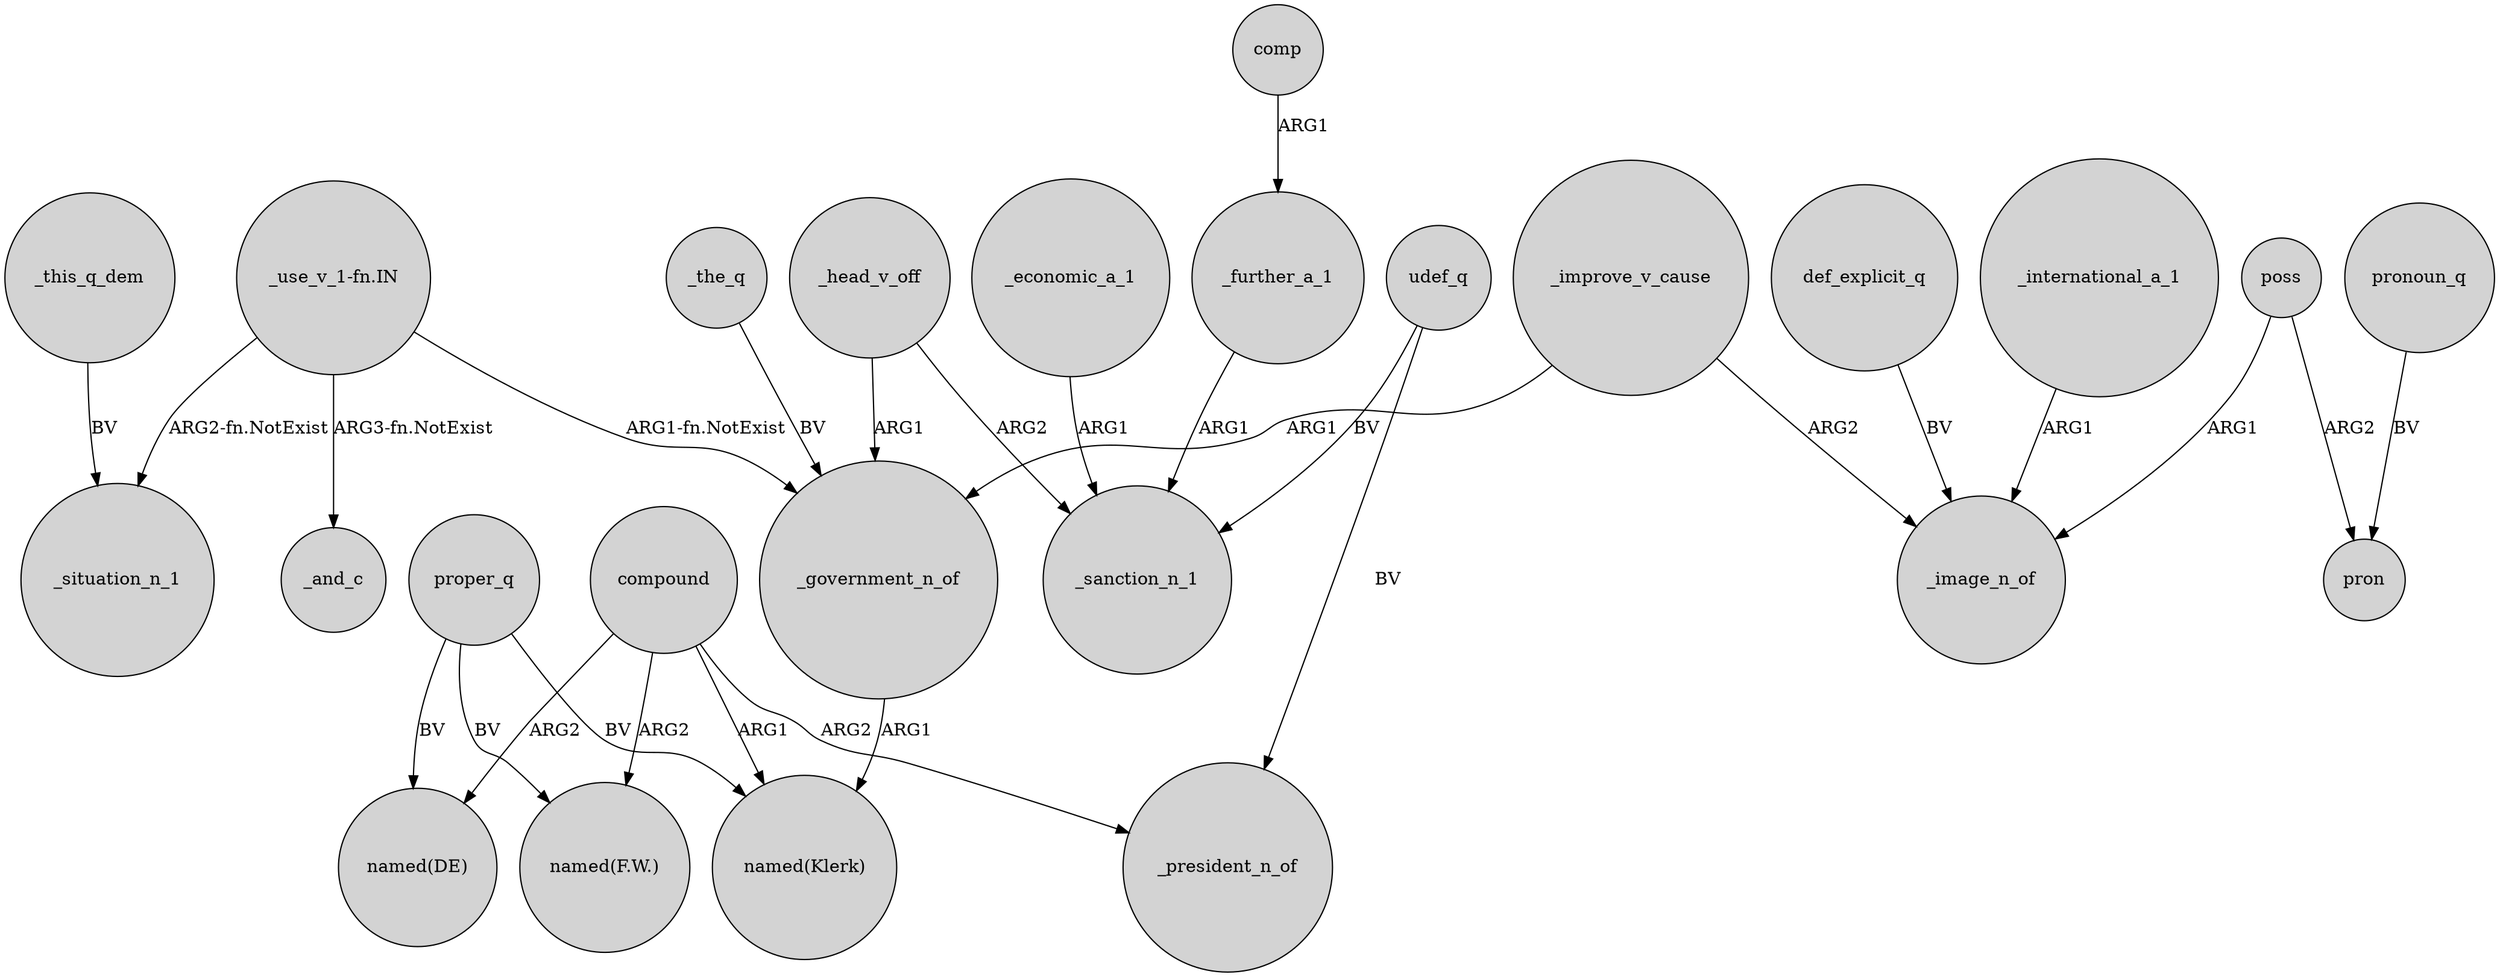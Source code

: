 digraph {
	node [shape=circle style=filled]
	"_use_v_1-fn.IN" -> _situation_n_1 [label="ARG2-fn.NotExist"]
	compound -> _president_n_of [label=ARG2]
	_head_v_off -> _government_n_of [label=ARG1]
	poss -> pron [label=ARG2]
	_improve_v_cause -> _government_n_of [label=ARG1]
	compound -> "named(Klerk)" [label=ARG1]
	poss -> _image_n_of [label=ARG1]
	compound -> "named(F.W.)" [label=ARG2]
	_this_q_dem -> _situation_n_1 [label=BV]
	udef_q -> _sanction_n_1 [label=BV]
	_international_a_1 -> _image_n_of [label=ARG1]
	compound -> "named(DE)" [label=ARG2]
	_improve_v_cause -> _image_n_of [label=ARG2]
	pronoun_q -> pron [label=BV]
	_government_n_of -> "named(Klerk)" [label=ARG1]
	"_use_v_1-fn.IN" -> _and_c [label="ARG3-fn.NotExist"]
	udef_q -> _president_n_of [label=BV]
	proper_q -> "named(DE)" [label=BV]
	comp -> _further_a_1 [label=ARG1]
	"_use_v_1-fn.IN" -> _government_n_of [label="ARG1-fn.NotExist"]
	_the_q -> _government_n_of [label=BV]
	_head_v_off -> _sanction_n_1 [label=ARG2]
	_further_a_1 -> _sanction_n_1 [label=ARG1]
	proper_q -> "named(F.W.)" [label=BV]
	proper_q -> "named(Klerk)" [label=BV]
	def_explicit_q -> _image_n_of [label=BV]
	_economic_a_1 -> _sanction_n_1 [label=ARG1]
}

